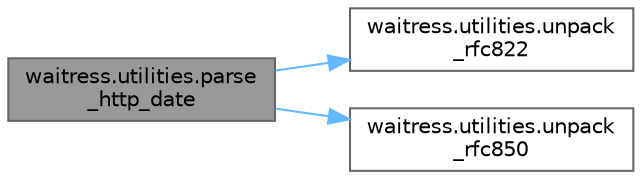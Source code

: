 digraph "waitress.utilities.parse_http_date"
{
 // LATEX_PDF_SIZE
  bgcolor="transparent";
  edge [fontname=Helvetica,fontsize=10,labelfontname=Helvetica,labelfontsize=10];
  node [fontname=Helvetica,fontsize=10,shape=box,height=0.2,width=0.4];
  rankdir="LR";
  Node1 [id="Node000001",label="waitress.utilities.parse\l_http_date",height=0.2,width=0.4,color="gray40", fillcolor="grey60", style="filled", fontcolor="black",tooltip=" "];
  Node1 -> Node2 [id="edge1_Node000001_Node000002",color="steelblue1",style="solid",tooltip=" "];
  Node2 [id="Node000002",label="waitress.utilities.unpack\l_rfc822",height=0.2,width=0.4,color="grey40", fillcolor="white", style="filled",URL="$namespacewaitress_1_1utilities.html#a9c7c41adfe5536d6fb4fdf4098f22f33",tooltip=" "];
  Node1 -> Node3 [id="edge2_Node000001_Node000003",color="steelblue1",style="solid",tooltip=" "];
  Node3 [id="Node000003",label="waitress.utilities.unpack\l_rfc850",height=0.2,width=0.4,color="grey40", fillcolor="white", style="filled",URL="$namespacewaitress_1_1utilities.html#ad474ebb9cc122686ad542535c88e7519",tooltip=" "];
}
